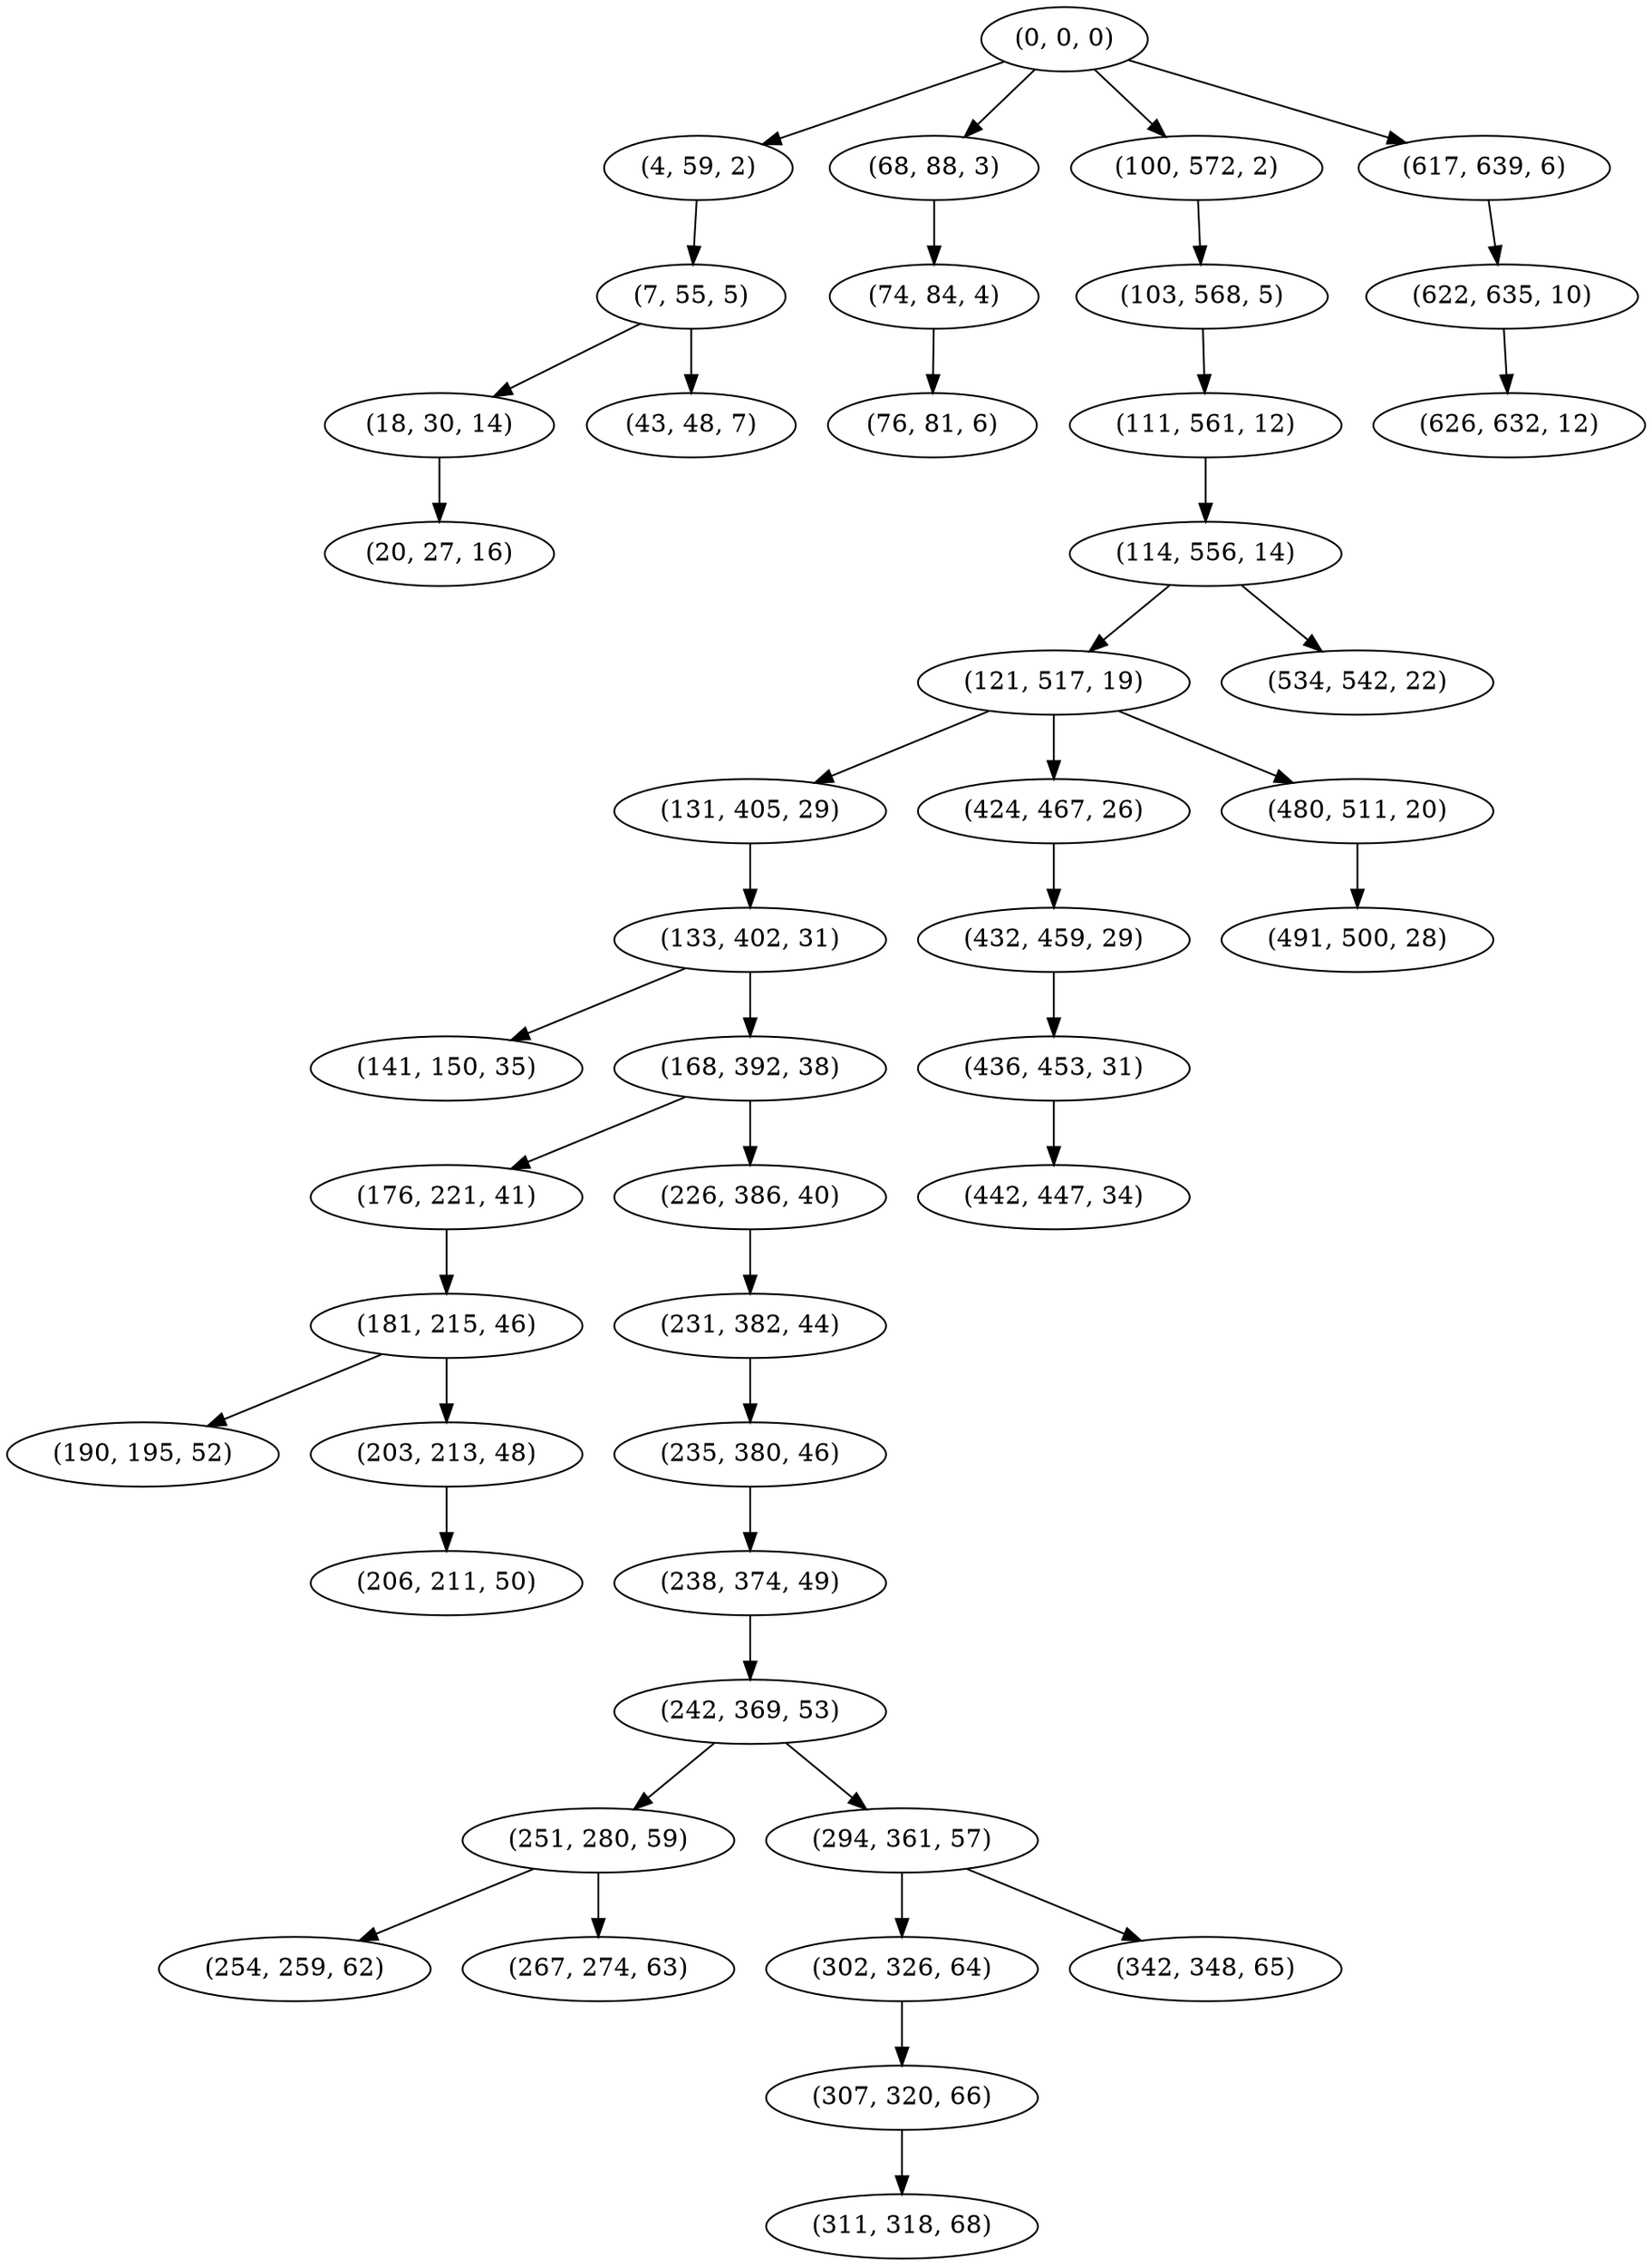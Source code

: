 digraph tree {
    "(0, 0, 0)";
    "(4, 59, 2)";
    "(7, 55, 5)";
    "(18, 30, 14)";
    "(20, 27, 16)";
    "(43, 48, 7)";
    "(68, 88, 3)";
    "(74, 84, 4)";
    "(76, 81, 6)";
    "(100, 572, 2)";
    "(103, 568, 5)";
    "(111, 561, 12)";
    "(114, 556, 14)";
    "(121, 517, 19)";
    "(131, 405, 29)";
    "(133, 402, 31)";
    "(141, 150, 35)";
    "(168, 392, 38)";
    "(176, 221, 41)";
    "(181, 215, 46)";
    "(190, 195, 52)";
    "(203, 213, 48)";
    "(206, 211, 50)";
    "(226, 386, 40)";
    "(231, 382, 44)";
    "(235, 380, 46)";
    "(238, 374, 49)";
    "(242, 369, 53)";
    "(251, 280, 59)";
    "(254, 259, 62)";
    "(267, 274, 63)";
    "(294, 361, 57)";
    "(302, 326, 64)";
    "(307, 320, 66)";
    "(311, 318, 68)";
    "(342, 348, 65)";
    "(424, 467, 26)";
    "(432, 459, 29)";
    "(436, 453, 31)";
    "(442, 447, 34)";
    "(480, 511, 20)";
    "(491, 500, 28)";
    "(534, 542, 22)";
    "(617, 639, 6)";
    "(622, 635, 10)";
    "(626, 632, 12)";
    "(0, 0, 0)" -> "(4, 59, 2)";
    "(0, 0, 0)" -> "(68, 88, 3)";
    "(0, 0, 0)" -> "(100, 572, 2)";
    "(0, 0, 0)" -> "(617, 639, 6)";
    "(4, 59, 2)" -> "(7, 55, 5)";
    "(7, 55, 5)" -> "(18, 30, 14)";
    "(7, 55, 5)" -> "(43, 48, 7)";
    "(18, 30, 14)" -> "(20, 27, 16)";
    "(68, 88, 3)" -> "(74, 84, 4)";
    "(74, 84, 4)" -> "(76, 81, 6)";
    "(100, 572, 2)" -> "(103, 568, 5)";
    "(103, 568, 5)" -> "(111, 561, 12)";
    "(111, 561, 12)" -> "(114, 556, 14)";
    "(114, 556, 14)" -> "(121, 517, 19)";
    "(114, 556, 14)" -> "(534, 542, 22)";
    "(121, 517, 19)" -> "(131, 405, 29)";
    "(121, 517, 19)" -> "(424, 467, 26)";
    "(121, 517, 19)" -> "(480, 511, 20)";
    "(131, 405, 29)" -> "(133, 402, 31)";
    "(133, 402, 31)" -> "(141, 150, 35)";
    "(133, 402, 31)" -> "(168, 392, 38)";
    "(168, 392, 38)" -> "(176, 221, 41)";
    "(168, 392, 38)" -> "(226, 386, 40)";
    "(176, 221, 41)" -> "(181, 215, 46)";
    "(181, 215, 46)" -> "(190, 195, 52)";
    "(181, 215, 46)" -> "(203, 213, 48)";
    "(203, 213, 48)" -> "(206, 211, 50)";
    "(226, 386, 40)" -> "(231, 382, 44)";
    "(231, 382, 44)" -> "(235, 380, 46)";
    "(235, 380, 46)" -> "(238, 374, 49)";
    "(238, 374, 49)" -> "(242, 369, 53)";
    "(242, 369, 53)" -> "(251, 280, 59)";
    "(242, 369, 53)" -> "(294, 361, 57)";
    "(251, 280, 59)" -> "(254, 259, 62)";
    "(251, 280, 59)" -> "(267, 274, 63)";
    "(294, 361, 57)" -> "(302, 326, 64)";
    "(294, 361, 57)" -> "(342, 348, 65)";
    "(302, 326, 64)" -> "(307, 320, 66)";
    "(307, 320, 66)" -> "(311, 318, 68)";
    "(424, 467, 26)" -> "(432, 459, 29)";
    "(432, 459, 29)" -> "(436, 453, 31)";
    "(436, 453, 31)" -> "(442, 447, 34)";
    "(480, 511, 20)" -> "(491, 500, 28)";
    "(617, 639, 6)" -> "(622, 635, 10)";
    "(622, 635, 10)" -> "(626, 632, 12)";
}
